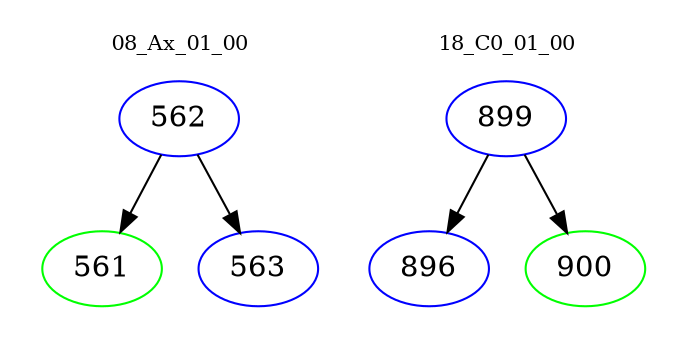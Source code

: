 digraph{
subgraph cluster_0 {
color = white
label = "08_Ax_01_00";
fontsize=10;
T0_562 [label="562", color="blue"]
T0_562 -> T0_561 [color="black"]
T0_561 [label="561", color="green"]
T0_562 -> T0_563 [color="black"]
T0_563 [label="563", color="blue"]
}
subgraph cluster_1 {
color = white
label = "18_C0_01_00";
fontsize=10;
T1_899 [label="899", color="blue"]
T1_899 -> T1_896 [color="black"]
T1_896 [label="896", color="blue"]
T1_899 -> T1_900 [color="black"]
T1_900 [label="900", color="green"]
}
}
